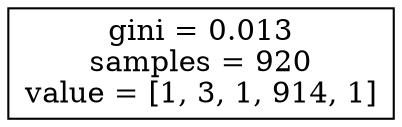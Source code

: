 digraph Tree {
node [shape=box] ;
0 [label="gini = 0.013\nsamples = 920\nvalue = [1, 3, 1, 914, 1]"] ;
}